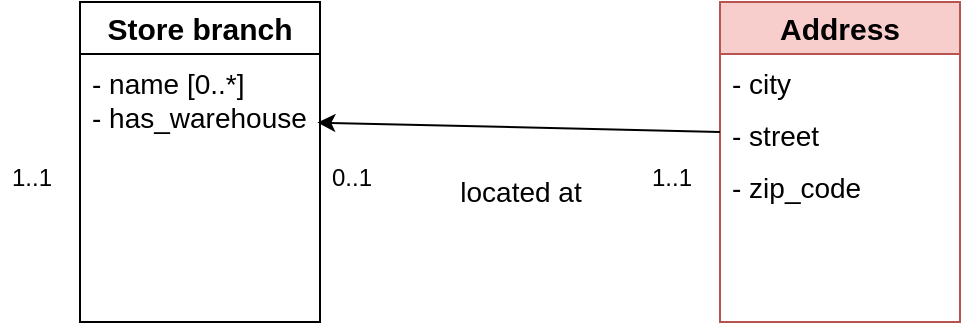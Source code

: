 <mxfile version="25.0.1">
  <diagram name="Stránka-1" id="gMZ3T6fVdvU7cFr0gBbc">
    <mxGraphModel dx="7666" dy="-5288" grid="1" gridSize="10" guides="1" tooltips="1" connect="1" arrows="1" fold="1" page="1" pageScale="1" pageWidth="827" pageHeight="1169" math="0" shadow="0">
      <root>
        <mxCell id="0" />
        <mxCell id="1" parent="0" />
        <mxCell id="uDZRucsJfRsVFrz6jHpv-1" value="&lt;b&gt;&lt;font style=&quot;font-size: 15px;&quot;&gt;Store branch&lt;/font&gt;&lt;/b&gt;" style="swimlane;fontStyle=0;childLayout=stackLayout;horizontal=1;startSize=26;horizontalStack=0;resizeParent=1;resizeParentMax=0;resizeLast=0;collapsible=1;marginBottom=0;whiteSpace=wrap;html=1;" vertex="1" parent="1">
          <mxGeometry x="-5967.0" y="6407" width="120" height="160" as="geometry" />
        </mxCell>
        <mxCell id="uDZRucsJfRsVFrz6jHpv-2" value="- name [0..*]&lt;br&gt;- has_warehouse" style="text;strokeColor=none;fillColor=none;align=left;verticalAlign=top;spacingLeft=4;spacingRight=4;overflow=hidden;rotatable=0;points=[[0,0.5],[1,0.5]];portConstraint=eastwest;whiteSpace=wrap;html=1;fontSize=14;" vertex="1" parent="uDZRucsJfRsVFrz6jHpv-1">
          <mxGeometry y="26" width="120" height="134" as="geometry" />
        </mxCell>
        <mxCell id="uDZRucsJfRsVFrz6jHpv-3" value="&lt;b&gt;&lt;font style=&quot;font-size: 15px;&quot;&gt;Address&lt;/font&gt;&lt;/b&gt;" style="swimlane;fontStyle=0;childLayout=stackLayout;horizontal=1;startSize=26;fillColor=#f8cecc;horizontalStack=0;resizeParent=1;resizeParentMax=0;resizeLast=0;collapsible=1;marginBottom=0;whiteSpace=wrap;html=1;strokeColor=#b85450;" vertex="1" parent="1">
          <mxGeometry x="-5647.0" y="6407" width="120" height="160" as="geometry" />
        </mxCell>
        <mxCell id="uDZRucsJfRsVFrz6jHpv-4" value="- city" style="text;strokeColor=none;fillColor=none;align=left;verticalAlign=top;spacingLeft=4;spacingRight=4;overflow=hidden;rotatable=0;points=[[0,0.5],[1,0.5]];portConstraint=eastwest;whiteSpace=wrap;html=1;fontSize=14;" vertex="1" parent="uDZRucsJfRsVFrz6jHpv-3">
          <mxGeometry y="26" width="120" height="26" as="geometry" />
        </mxCell>
        <mxCell id="uDZRucsJfRsVFrz6jHpv-5" value="- street" style="text;strokeColor=none;fillColor=none;align=left;verticalAlign=top;spacingLeft=4;spacingRight=4;overflow=hidden;rotatable=0;points=[[0,0.5],[1,0.5]];portConstraint=eastwest;whiteSpace=wrap;html=1;fontSize=14;" vertex="1" parent="uDZRucsJfRsVFrz6jHpv-3">
          <mxGeometry y="52" width="120" height="26" as="geometry" />
        </mxCell>
        <mxCell id="uDZRucsJfRsVFrz6jHpv-6" value="- zip_code" style="text;strokeColor=none;fillColor=none;align=left;verticalAlign=top;spacingLeft=4;spacingRight=4;overflow=hidden;rotatable=0;points=[[0,0.5],[1,0.5]];portConstraint=eastwest;whiteSpace=wrap;html=1;fontSize=14;" vertex="1" parent="uDZRucsJfRsVFrz6jHpv-3">
          <mxGeometry y="78" width="120" height="82" as="geometry" />
        </mxCell>
        <mxCell id="uDZRucsJfRsVFrz6jHpv-7" value="located at" style="text;align=center;fontStyle=0;verticalAlign=middle;spacingLeft=3;spacingRight=3;strokeColor=none;rotatable=0;points=[[0,0.5],[1,0.5]];portConstraint=eastwest;html=1;fontSize=14;" vertex="1" parent="1">
          <mxGeometry x="-5787.0" y="6489" width="80" height="26" as="geometry" />
        </mxCell>
        <mxCell id="uDZRucsJfRsVFrz6jHpv-8" value="0..1" style="text;strokeColor=none;fillColor=none;align=left;verticalAlign=top;spacingLeft=4;spacingRight=4;overflow=hidden;rotatable=0;points=[[0,0.5],[1,0.5]];portConstraint=eastwest;whiteSpace=wrap;html=1;" vertex="1" parent="1">
          <mxGeometry x="-5847.0" y="6481" width="40" height="26" as="geometry" />
        </mxCell>
        <mxCell id="uDZRucsJfRsVFrz6jHpv-9" value="1..1" style="text;strokeColor=none;fillColor=none;align=left;verticalAlign=top;spacingLeft=4;spacingRight=4;overflow=hidden;rotatable=0;points=[[0,0.5],[1,0.5]];portConstraint=eastwest;whiteSpace=wrap;html=1;" vertex="1" parent="1">
          <mxGeometry x="-5687.0" y="6481" width="40" height="26" as="geometry" />
        </mxCell>
        <mxCell id="uDZRucsJfRsVFrz6jHpv-10" value="1..1" style="text;strokeColor=none;fillColor=none;align=left;verticalAlign=top;spacingLeft=4;spacingRight=4;overflow=hidden;rotatable=0;points=[[0,0.5],[1,0.5]];portConstraint=eastwest;whiteSpace=wrap;html=1;" vertex="1" parent="1">
          <mxGeometry x="-6007.0" y="6481" width="40" height="26" as="geometry" />
        </mxCell>
        <mxCell id="uDZRucsJfRsVFrz6jHpv-11" value="" style="endArrow=classic;html=1;rounded=0;entryX=0.989;entryY=0.256;entryDx=0;entryDy=0;entryPerimeter=0;strokeColor=default;exitX=0;exitY=0.5;exitDx=0;exitDy=0;" edge="1" parent="1" source="uDZRucsJfRsVFrz6jHpv-5" target="uDZRucsJfRsVFrz6jHpv-2">
          <mxGeometry width="50" height="50" relative="1" as="geometry">
            <mxPoint x="-5713" y="6380" as="sourcePoint" />
            <mxPoint x="-5585.0" y="6390" as="targetPoint" />
          </mxGeometry>
        </mxCell>
      </root>
    </mxGraphModel>
  </diagram>
</mxfile>
